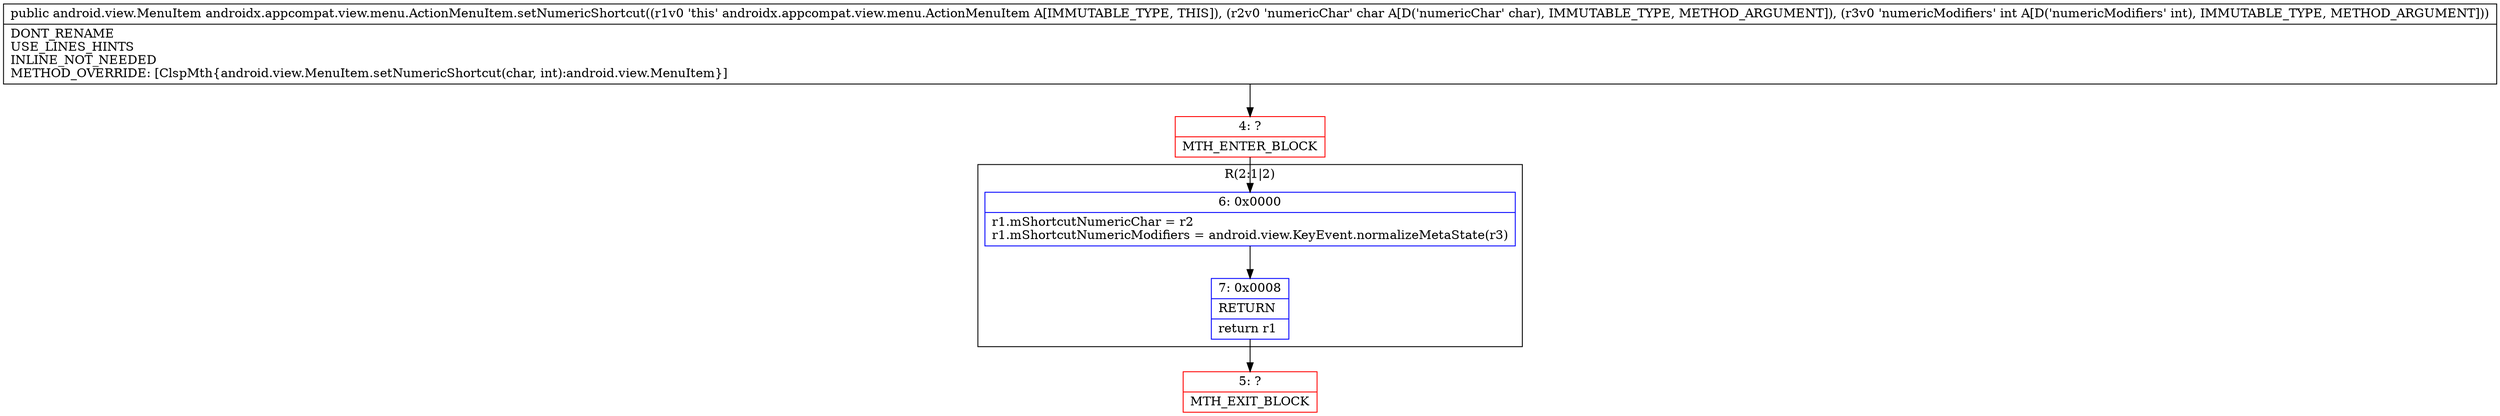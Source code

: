 digraph "CFG forandroidx.appcompat.view.menu.ActionMenuItem.setNumericShortcut(CI)Landroid\/view\/MenuItem;" {
subgraph cluster_Region_439438226 {
label = "R(2:1|2)";
node [shape=record,color=blue];
Node_6 [shape=record,label="{6\:\ 0x0000|r1.mShortcutNumericChar = r2\lr1.mShortcutNumericModifiers = android.view.KeyEvent.normalizeMetaState(r3)\l}"];
Node_7 [shape=record,label="{7\:\ 0x0008|RETURN\l|return r1\l}"];
}
Node_4 [shape=record,color=red,label="{4\:\ ?|MTH_ENTER_BLOCK\l}"];
Node_5 [shape=record,color=red,label="{5\:\ ?|MTH_EXIT_BLOCK\l}"];
MethodNode[shape=record,label="{public android.view.MenuItem androidx.appcompat.view.menu.ActionMenuItem.setNumericShortcut((r1v0 'this' androidx.appcompat.view.menu.ActionMenuItem A[IMMUTABLE_TYPE, THIS]), (r2v0 'numericChar' char A[D('numericChar' char), IMMUTABLE_TYPE, METHOD_ARGUMENT]), (r3v0 'numericModifiers' int A[D('numericModifiers' int), IMMUTABLE_TYPE, METHOD_ARGUMENT]))  | DONT_RENAME\lUSE_LINES_HINTS\lINLINE_NOT_NEEDED\lMETHOD_OVERRIDE: [ClspMth\{android.view.MenuItem.setNumericShortcut(char, int):android.view.MenuItem\}]\l}"];
MethodNode -> Node_4;Node_6 -> Node_7;
Node_7 -> Node_5;
Node_4 -> Node_6;
}

